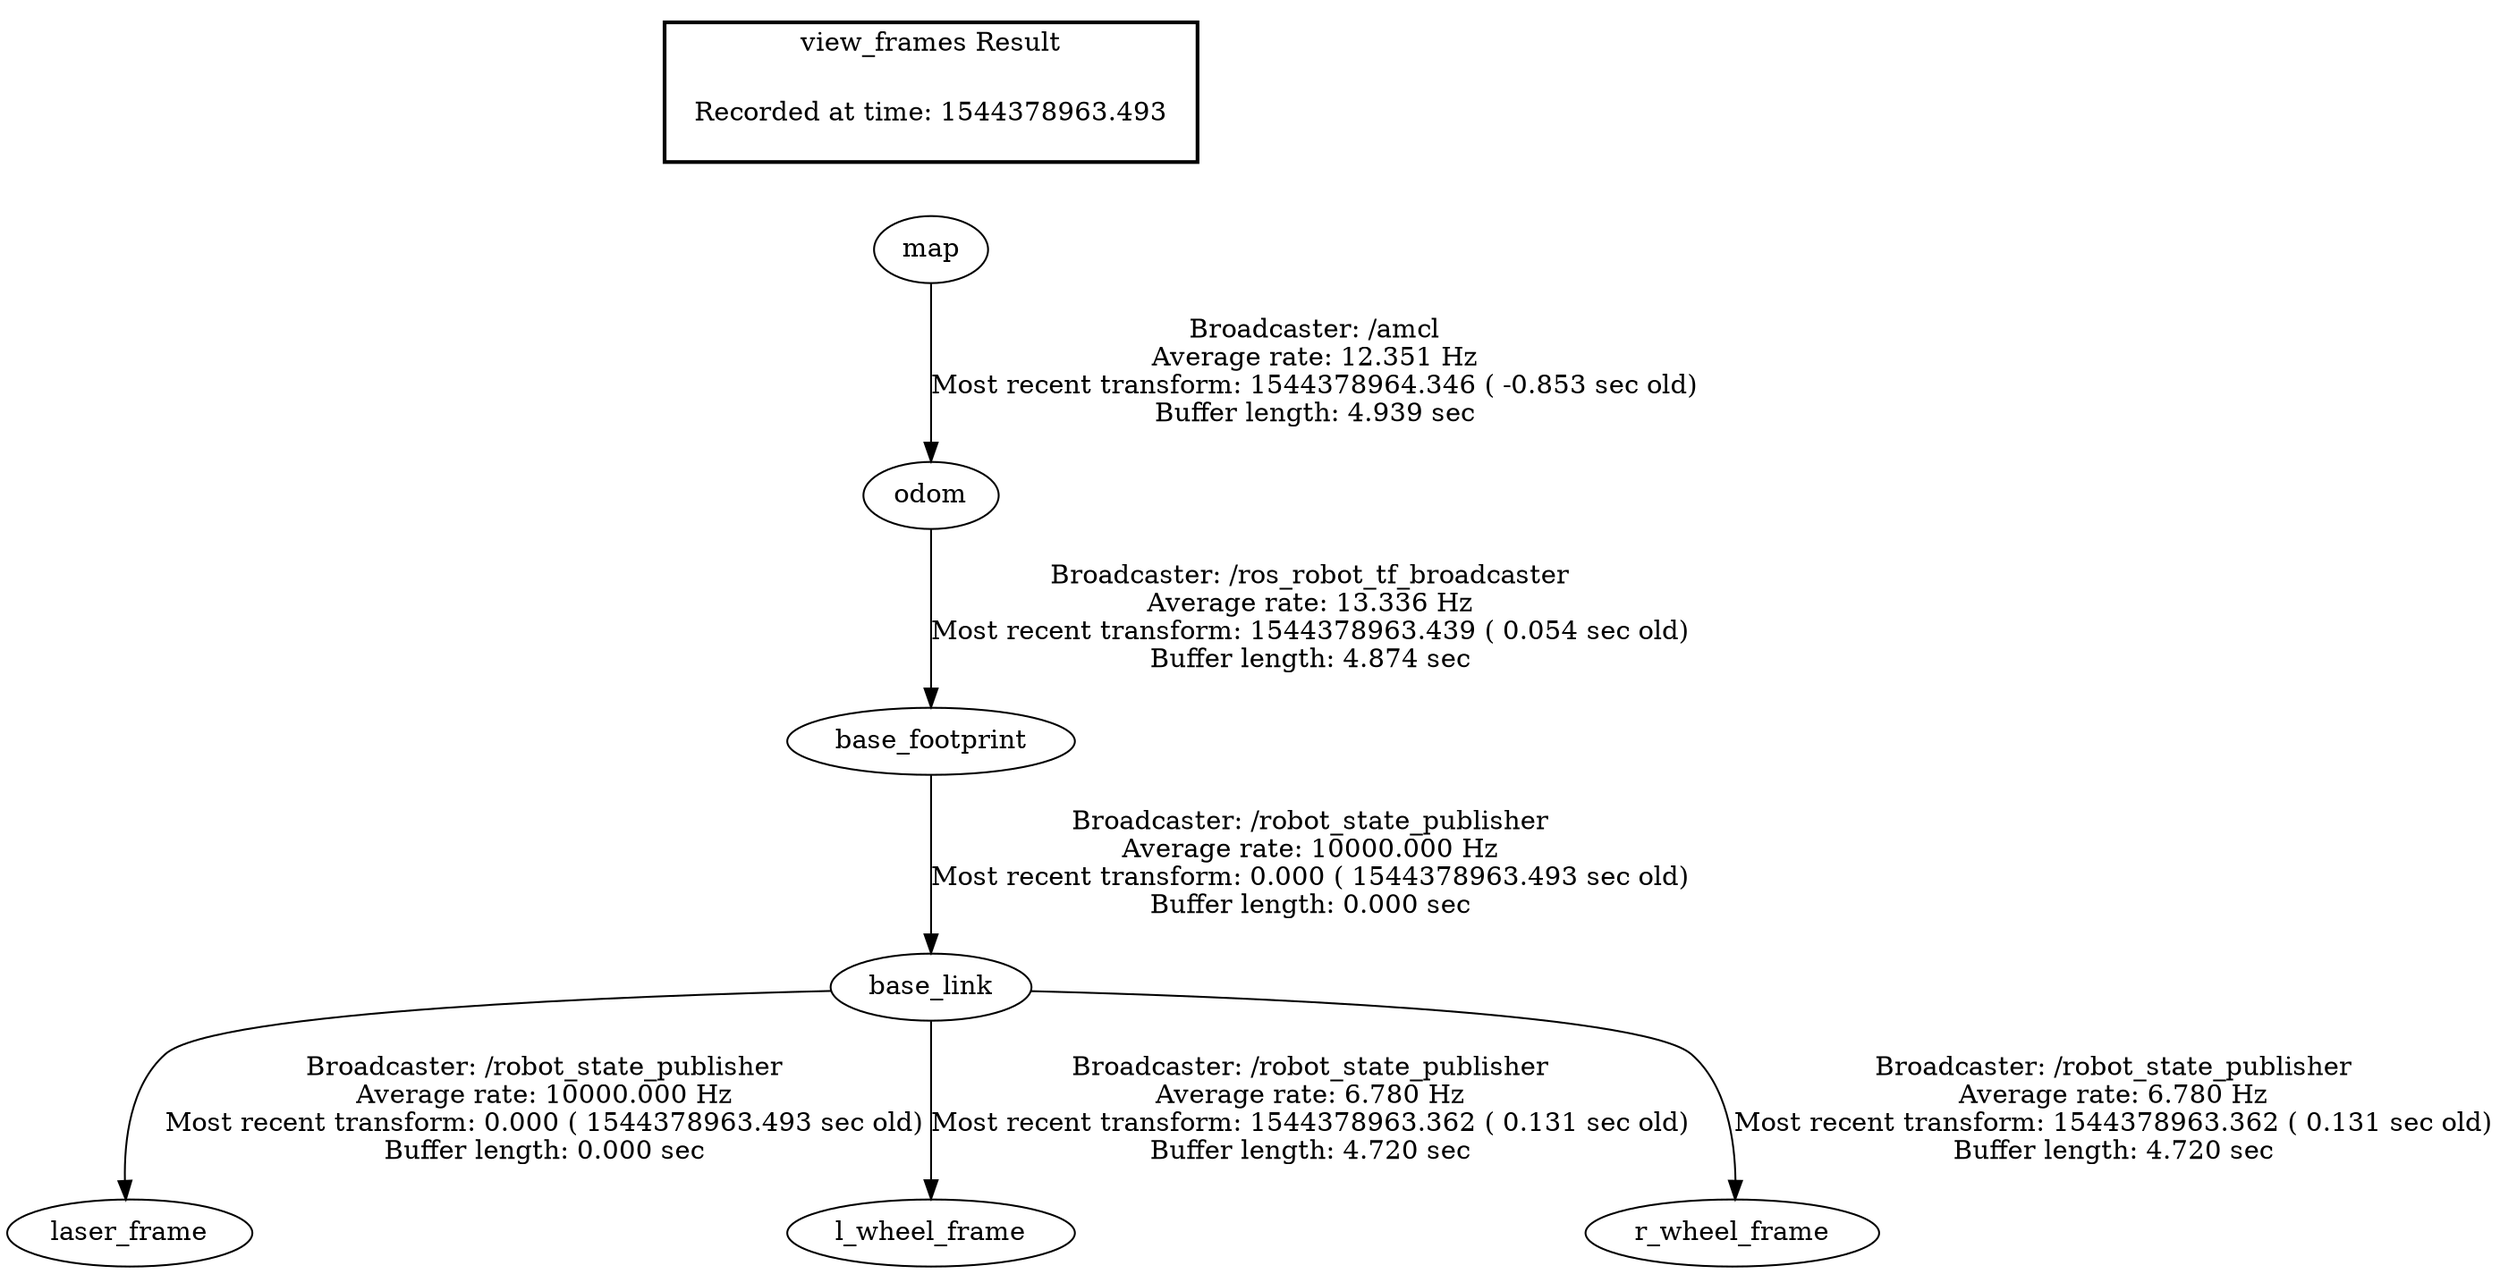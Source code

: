 digraph G {
"base_footprint" -> "base_link"[label="Broadcaster: /robot_state_publisher\nAverage rate: 10000.000 Hz\nMost recent transform: 0.000 ( 1544378963.493 sec old)\nBuffer length: 0.000 sec\n"];
"odom" -> "base_footprint"[label="Broadcaster: /ros_robot_tf_broadcaster\nAverage rate: 13.336 Hz\nMost recent transform: 1544378963.439 ( 0.054 sec old)\nBuffer length: 4.874 sec\n"];
"base_link" -> "laser_frame"[label="Broadcaster: /robot_state_publisher\nAverage rate: 10000.000 Hz\nMost recent transform: 0.000 ( 1544378963.493 sec old)\nBuffer length: 0.000 sec\n"];
"map" -> "odom"[label="Broadcaster: /amcl\nAverage rate: 12.351 Hz\nMost recent transform: 1544378964.346 ( -0.853 sec old)\nBuffer length: 4.939 sec\n"];
"base_link" -> "l_wheel_frame"[label="Broadcaster: /robot_state_publisher\nAverage rate: 6.780 Hz\nMost recent transform: 1544378963.362 ( 0.131 sec old)\nBuffer length: 4.720 sec\n"];
"base_link" -> "r_wheel_frame"[label="Broadcaster: /robot_state_publisher\nAverage rate: 6.780 Hz\nMost recent transform: 1544378963.362 ( 0.131 sec old)\nBuffer length: 4.720 sec\n"];
edge [style=invis];
 subgraph cluster_legend { style=bold; color=black; label ="view_frames Result";
"Recorded at time: 1544378963.493"[ shape=plaintext ] ;
 }->"map";
}